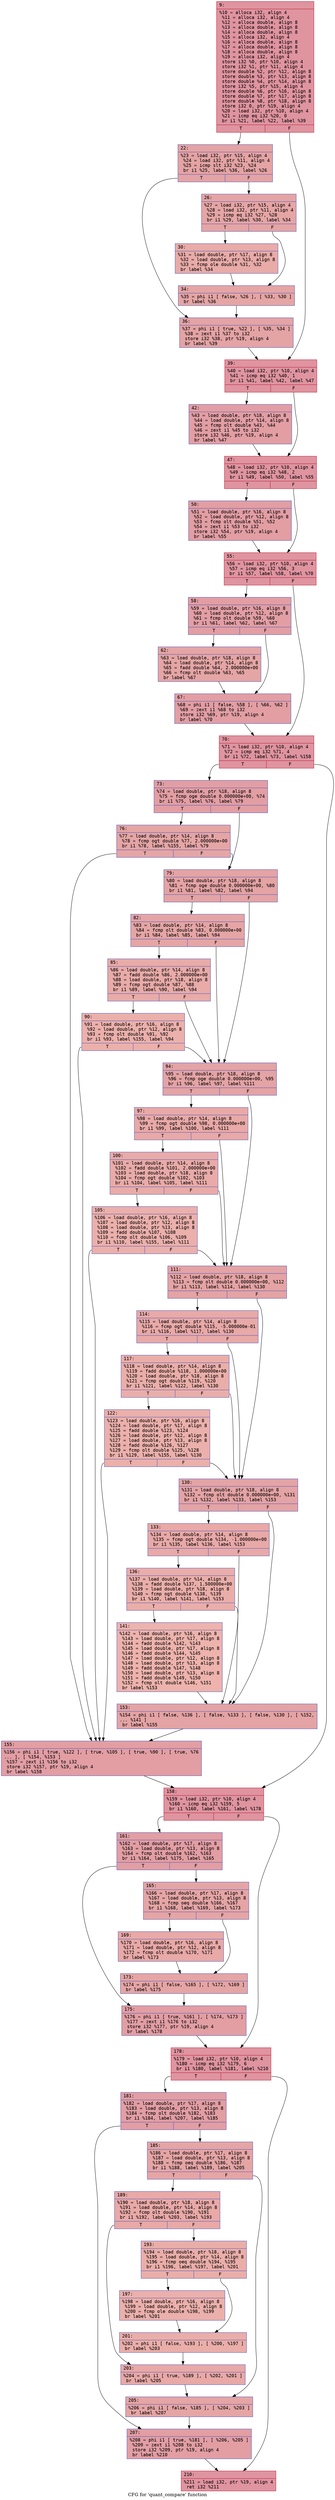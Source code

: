 digraph "CFG for 'quant_compare' function" {
	label="CFG for 'quant_compare' function";

	Node0x6000006293b0 [shape=record,color="#b70d28ff", style=filled, fillcolor="#b70d2870" fontname="Courier",label="{9:\l|  %10 = alloca i32, align 4\l  %11 = alloca i32, align 4\l  %12 = alloca double, align 8\l  %13 = alloca double, align 8\l  %14 = alloca double, align 8\l  %15 = alloca i32, align 4\l  %16 = alloca double, align 8\l  %17 = alloca double, align 8\l  %18 = alloca double, align 8\l  %19 = alloca i32, align 4\l  store i32 %0, ptr %10, align 4\l  store i32 %1, ptr %11, align 4\l  store double %2, ptr %12, align 8\l  store double %3, ptr %13, align 8\l  store double %4, ptr %14, align 8\l  store i32 %5, ptr %15, align 4\l  store double %6, ptr %16, align 8\l  store double %7, ptr %17, align 8\l  store double %8, ptr %18, align 8\l  store i32 0, ptr %19, align 4\l  %20 = load i32, ptr %10, align 4\l  %21 = icmp eq i32 %20, 0\l  br i1 %21, label %22, label %39\l|{<s0>T|<s1>F}}"];
	Node0x6000006293b0:s0 -> Node0x600000629590[tooltip="9 -> 22\nProbability 37.50%" ];
	Node0x6000006293b0:s1 -> Node0x600000629720[tooltip="9 -> 39\nProbability 62.50%" ];
	Node0x600000629590 [shape=record,color="#3d50c3ff", style=filled, fillcolor="#c32e3170" fontname="Courier",label="{22:\l|  %23 = load i32, ptr %15, align 4\l  %24 = load i32, ptr %11, align 4\l  %25 = icmp slt i32 %23, %24\l  br i1 %25, label %36, label %26\l|{<s0>T|<s1>F}}"];
	Node0x600000629590:s0 -> Node0x6000006296d0[tooltip="22 -> 36\nProbability 50.00%" ];
	Node0x600000629590:s1 -> Node0x6000006295e0[tooltip="22 -> 26\nProbability 50.00%" ];
	Node0x6000006295e0 [shape=record,color="#3d50c3ff", style=filled, fillcolor="#c5333470" fontname="Courier",label="{26:\l|  %27 = load i32, ptr %15, align 4\l  %28 = load i32, ptr %11, align 4\l  %29 = icmp eq i32 %27, %28\l  br i1 %29, label %30, label %34\l|{<s0>T|<s1>F}}"];
	Node0x6000006295e0:s0 -> Node0x600000629630[tooltip="26 -> 30\nProbability 50.00%" ];
	Node0x6000006295e0:s1 -> Node0x600000629680[tooltip="26 -> 34\nProbability 50.00%" ];
	Node0x600000629630 [shape=record,color="#3d50c3ff", style=filled, fillcolor="#cc403a70" fontname="Courier",label="{30:\l|  %31 = load double, ptr %17, align 8\l  %32 = load double, ptr %13, align 8\l  %33 = fcmp ole double %31, %32\l  br label %34\l}"];
	Node0x600000629630 -> Node0x600000629680[tooltip="30 -> 34\nProbability 100.00%" ];
	Node0x600000629680 [shape=record,color="#3d50c3ff", style=filled, fillcolor="#c5333470" fontname="Courier",label="{34:\l|  %35 = phi i1 [ false, %26 ], [ %33, %30 ]\l  br label %36\l}"];
	Node0x600000629680 -> Node0x6000006296d0[tooltip="34 -> 36\nProbability 100.00%" ];
	Node0x6000006296d0 [shape=record,color="#3d50c3ff", style=filled, fillcolor="#c32e3170" fontname="Courier",label="{36:\l|  %37 = phi i1 [ true, %22 ], [ %35, %34 ]\l  %38 = zext i1 %37 to i32\l  store i32 %38, ptr %19, align 4\l  br label %39\l}"];
	Node0x6000006296d0 -> Node0x600000629720[tooltip="36 -> 39\nProbability 100.00%" ];
	Node0x600000629720 [shape=record,color="#b70d28ff", style=filled, fillcolor="#b70d2870" fontname="Courier",label="{39:\l|  %40 = load i32, ptr %10, align 4\l  %41 = icmp eq i32 %40, 1\l  br i1 %41, label %42, label %47\l|{<s0>T|<s1>F}}"];
	Node0x600000629720:s0 -> Node0x600000629770[tooltip="39 -> 42\nProbability 50.00%" ];
	Node0x600000629720:s1 -> Node0x6000006297c0[tooltip="39 -> 47\nProbability 50.00%" ];
	Node0x600000629770 [shape=record,color="#3d50c3ff", style=filled, fillcolor="#be242e70" fontname="Courier",label="{42:\l|  %43 = load double, ptr %18, align 8\l  %44 = load double, ptr %14, align 8\l  %45 = fcmp olt double %43, %44\l  %46 = zext i1 %45 to i32\l  store i32 %46, ptr %19, align 4\l  br label %47\l}"];
	Node0x600000629770 -> Node0x6000006297c0[tooltip="42 -> 47\nProbability 100.00%" ];
	Node0x6000006297c0 [shape=record,color="#b70d28ff", style=filled, fillcolor="#b70d2870" fontname="Courier",label="{47:\l|  %48 = load i32, ptr %10, align 4\l  %49 = icmp eq i32 %48, 2\l  br i1 %49, label %50, label %55\l|{<s0>T|<s1>F}}"];
	Node0x6000006297c0:s0 -> Node0x600000629810[tooltip="47 -> 50\nProbability 50.00%" ];
	Node0x6000006297c0:s1 -> Node0x600000629860[tooltip="47 -> 55\nProbability 50.00%" ];
	Node0x600000629810 [shape=record,color="#3d50c3ff", style=filled, fillcolor="#be242e70" fontname="Courier",label="{50:\l|  %51 = load double, ptr %16, align 8\l  %52 = load double, ptr %12, align 8\l  %53 = fcmp olt double %51, %52\l  %54 = zext i1 %53 to i32\l  store i32 %54, ptr %19, align 4\l  br label %55\l}"];
	Node0x600000629810 -> Node0x600000629860[tooltip="50 -> 55\nProbability 100.00%" ];
	Node0x600000629860 [shape=record,color="#b70d28ff", style=filled, fillcolor="#b70d2870" fontname="Courier",label="{55:\l|  %56 = load i32, ptr %10, align 4\l  %57 = icmp eq i32 %56, 3\l  br i1 %57, label %58, label %70\l|{<s0>T|<s1>F}}"];
	Node0x600000629860:s0 -> Node0x6000006298b0[tooltip="55 -> 58\nProbability 50.00%" ];
	Node0x600000629860:s1 -> Node0x6000006299a0[tooltip="55 -> 70\nProbability 50.00%" ];
	Node0x6000006298b0 [shape=record,color="#3d50c3ff", style=filled, fillcolor="#be242e70" fontname="Courier",label="{58:\l|  %59 = load double, ptr %16, align 8\l  %60 = load double, ptr %12, align 8\l  %61 = fcmp olt double %59, %60\l  br i1 %61, label %62, label %67\l|{<s0>T|<s1>F}}"];
	Node0x6000006298b0:s0 -> Node0x600000629900[tooltip="58 -> 62\nProbability 50.00%" ];
	Node0x6000006298b0:s1 -> Node0x600000629950[tooltip="58 -> 67\nProbability 50.00%" ];
	Node0x600000629900 [shape=record,color="#3d50c3ff", style=filled, fillcolor="#c5333470" fontname="Courier",label="{62:\l|  %63 = load double, ptr %18, align 8\l  %64 = load double, ptr %14, align 8\l  %65 = fadd double %64, 2.000000e+00\l  %66 = fcmp olt double %63, %65\l  br label %67\l}"];
	Node0x600000629900 -> Node0x600000629950[tooltip="62 -> 67\nProbability 100.00%" ];
	Node0x600000629950 [shape=record,color="#3d50c3ff", style=filled, fillcolor="#be242e70" fontname="Courier",label="{67:\l|  %68 = phi i1 [ false, %58 ], [ %66, %62 ]\l  %69 = zext i1 %68 to i32\l  store i32 %69, ptr %19, align 4\l  br label %70\l}"];
	Node0x600000629950 -> Node0x6000006299a0[tooltip="67 -> 70\nProbability 100.00%" ];
	Node0x6000006299a0 [shape=record,color="#b70d28ff", style=filled, fillcolor="#b70d2870" fontname="Courier",label="{70:\l|  %71 = load i32, ptr %10, align 4\l  %72 = icmp eq i32 %71, 4\l  br i1 %72, label %73, label %158\l|{<s0>T|<s1>F}}"];
	Node0x6000006299a0:s0 -> Node0x6000006299f0[tooltip="70 -> 73\nProbability 50.00%" ];
	Node0x6000006299a0:s1 -> Node0x60000062a030[tooltip="70 -> 158\nProbability 50.00%" ];
	Node0x6000006299f0 [shape=record,color="#3d50c3ff", style=filled, fillcolor="#be242e70" fontname="Courier",label="{73:\l|  %74 = load double, ptr %18, align 8\l  %75 = fcmp oge double 0.000000e+00, %74\l  br i1 %75, label %76, label %79\l|{<s0>T|<s1>F}}"];
	Node0x6000006299f0:s0 -> Node0x600000629a40[tooltip="73 -> 76\nProbability 50.00%" ];
	Node0x6000006299f0:s1 -> Node0x600000629a90[tooltip="73 -> 79\nProbability 50.00%" ];
	Node0x600000629a40 [shape=record,color="#3d50c3ff", style=filled, fillcolor="#c5333470" fontname="Courier",label="{76:\l|  %77 = load double, ptr %14, align 8\l  %78 = fcmp ogt double %77, 2.000000e+00\l  br i1 %78, label %155, label %79\l|{<s0>T|<s1>F}}"];
	Node0x600000629a40:s0 -> Node0x600000629fe0[tooltip="76 -> 155\nProbability 50.00%" ];
	Node0x600000629a40:s1 -> Node0x600000629a90[tooltip="76 -> 79\nProbability 50.00%" ];
	Node0x600000629a90 [shape=record,color="#3d50c3ff", style=filled, fillcolor="#c32e3170" fontname="Courier",label="{79:\l|  %80 = load double, ptr %18, align 8\l  %81 = fcmp oge double 0.000000e+00, %80\l  br i1 %81, label %82, label %94\l|{<s0>T|<s1>F}}"];
	Node0x600000629a90:s0 -> Node0x600000629ae0[tooltip="79 -> 82\nProbability 50.00%" ];
	Node0x600000629a90:s1 -> Node0x600000629bd0[tooltip="79 -> 94\nProbability 50.00%" ];
	Node0x600000629ae0 [shape=record,color="#3d50c3ff", style=filled, fillcolor="#c5333470" fontname="Courier",label="{82:\l|  %83 = load double, ptr %14, align 8\l  %84 = fcmp olt double %83, 0.000000e+00\l  br i1 %84, label %85, label %94\l|{<s0>T|<s1>F}}"];
	Node0x600000629ae0:s0 -> Node0x600000629b30[tooltip="82 -> 85\nProbability 50.00%" ];
	Node0x600000629ae0:s1 -> Node0x600000629bd0[tooltip="82 -> 94\nProbability 50.00%" ];
	Node0x600000629b30 [shape=record,color="#3d50c3ff", style=filled, fillcolor="#cc403a70" fontname="Courier",label="{85:\l|  %86 = load double, ptr %14, align 8\l  %87 = fadd double %86, 2.000000e+00\l  %88 = load double, ptr %18, align 8\l  %89 = fcmp ogt double %87, %88\l  br i1 %89, label %90, label %94\l|{<s0>T|<s1>F}}"];
	Node0x600000629b30:s0 -> Node0x600000629b80[tooltip="85 -> 90\nProbability 50.00%" ];
	Node0x600000629b30:s1 -> Node0x600000629bd0[tooltip="85 -> 94\nProbability 50.00%" ];
	Node0x600000629b80 [shape=record,color="#3d50c3ff", style=filled, fillcolor="#d24b4070" fontname="Courier",label="{90:\l|  %91 = load double, ptr %16, align 8\l  %92 = load double, ptr %12, align 8\l  %93 = fcmp olt double %91, %92\l  br i1 %93, label %155, label %94\l|{<s0>T|<s1>F}}"];
	Node0x600000629b80:s0 -> Node0x600000629fe0[tooltip="90 -> 155\nProbability 50.00%" ];
	Node0x600000629b80:s1 -> Node0x600000629bd0[tooltip="90 -> 94\nProbability 50.00%" ];
	Node0x600000629bd0 [shape=record,color="#3d50c3ff", style=filled, fillcolor="#c32e3170" fontname="Courier",label="{94:\l|  %95 = load double, ptr %18, align 8\l  %96 = fcmp oge double 0.000000e+00, %95\l  br i1 %96, label %97, label %111\l|{<s0>T|<s1>F}}"];
	Node0x600000629bd0:s0 -> Node0x600000629c20[tooltip="94 -> 97\nProbability 50.00%" ];
	Node0x600000629bd0:s1 -> Node0x600000629d10[tooltip="94 -> 111\nProbability 50.00%" ];
	Node0x600000629c20 [shape=record,color="#3d50c3ff", style=filled, fillcolor="#ca3b3770" fontname="Courier",label="{97:\l|  %98 = load double, ptr %14, align 8\l  %99 = fcmp ogt double %98, 0.000000e+00\l  br i1 %99, label %100, label %111\l|{<s0>T|<s1>F}}"];
	Node0x600000629c20:s0 -> Node0x600000629c70[tooltip="97 -> 100\nProbability 50.00%" ];
	Node0x600000629c20:s1 -> Node0x600000629d10[tooltip="97 -> 111\nProbability 50.00%" ];
	Node0x600000629c70 [shape=record,color="#3d50c3ff", style=filled, fillcolor="#cc403a70" fontname="Courier",label="{100:\l|  %101 = load double, ptr %14, align 8\l  %102 = fadd double %101, 2.000000e+00\l  %103 = load double, ptr %18, align 8\l  %104 = fcmp ogt double %102, %103\l  br i1 %104, label %105, label %111\l|{<s0>T|<s1>F}}"];
	Node0x600000629c70:s0 -> Node0x600000629cc0[tooltip="100 -> 105\nProbability 50.00%" ];
	Node0x600000629c70:s1 -> Node0x600000629d10[tooltip="100 -> 111\nProbability 50.00%" ];
	Node0x600000629cc0 [shape=record,color="#3d50c3ff", style=filled, fillcolor="#d24b4070" fontname="Courier",label="{105:\l|  %106 = load double, ptr %16, align 8\l  %107 = load double, ptr %12, align 8\l  %108 = load double, ptr %13, align 8\l  %109 = fadd double %107, %108\l  %110 = fcmp olt double %106, %109\l  br i1 %110, label %155, label %111\l|{<s0>T|<s1>F}}"];
	Node0x600000629cc0:s0 -> Node0x600000629fe0[tooltip="105 -> 155\nProbability 50.00%" ];
	Node0x600000629cc0:s1 -> Node0x600000629d10[tooltip="105 -> 111\nProbability 50.00%" ];
	Node0x600000629d10 [shape=record,color="#3d50c3ff", style=filled, fillcolor="#c32e3170" fontname="Courier",label="{111:\l|  %112 = load double, ptr %18, align 8\l  %113 = fcmp olt double 0.000000e+00, %112\l  br i1 %113, label %114, label %130\l|{<s0>T|<s1>F}}"];
	Node0x600000629d10:s0 -> Node0x600000629d60[tooltip="111 -> 114\nProbability 50.00%" ];
	Node0x600000629d10:s1 -> Node0x600000629e50[tooltip="111 -> 130\nProbability 50.00%" ];
	Node0x600000629d60 [shape=record,color="#3d50c3ff", style=filled, fillcolor="#ca3b3770" fontname="Courier",label="{114:\l|  %115 = load double, ptr %14, align 8\l  %116 = fcmp ogt double %115, -5.000000e-01\l  br i1 %116, label %117, label %130\l|{<s0>T|<s1>F}}"];
	Node0x600000629d60:s0 -> Node0x600000629db0[tooltip="114 -> 117\nProbability 50.00%" ];
	Node0x600000629d60:s1 -> Node0x600000629e50[tooltip="114 -> 130\nProbability 50.00%" ];
	Node0x600000629db0 [shape=record,color="#3d50c3ff", style=filled, fillcolor="#d0473d70" fontname="Courier",label="{117:\l|  %118 = load double, ptr %14, align 8\l  %119 = fadd double %118, 1.000000e+00\l  %120 = load double, ptr %18, align 8\l  %121 = fcmp ogt double %119, %120\l  br i1 %121, label %122, label %130\l|{<s0>T|<s1>F}}"];
	Node0x600000629db0:s0 -> Node0x600000629e00[tooltip="117 -> 122\nProbability 50.00%" ];
	Node0x600000629db0:s1 -> Node0x600000629e50[tooltip="117 -> 130\nProbability 50.00%" ];
	Node0x600000629e00 [shape=record,color="#3d50c3ff", style=filled, fillcolor="#d24b4070" fontname="Courier",label="{122:\l|  %123 = load double, ptr %16, align 8\l  %124 = load double, ptr %17, align 8\l  %125 = fadd double %123, %124\l  %126 = load double, ptr %12, align 8\l  %127 = load double, ptr %13, align 8\l  %128 = fadd double %126, %127\l  %129 = fcmp olt double %125, %128\l  br i1 %129, label %155, label %130\l|{<s0>T|<s1>F}}"];
	Node0x600000629e00:s0 -> Node0x600000629fe0[tooltip="122 -> 155\nProbability 50.00%" ];
	Node0x600000629e00:s1 -> Node0x600000629e50[tooltip="122 -> 130\nProbability 50.00%" ];
	Node0x600000629e50 [shape=record,color="#3d50c3ff", style=filled, fillcolor="#c32e3170" fontname="Courier",label="{130:\l|  %131 = load double, ptr %18, align 8\l  %132 = fcmp olt double 0.000000e+00, %131\l  br i1 %132, label %133, label %153\l|{<s0>T|<s1>F}}"];
	Node0x600000629e50:s0 -> Node0x600000629ea0[tooltip="130 -> 133\nProbability 50.00%" ];
	Node0x600000629e50:s1 -> Node0x600000629f90[tooltip="130 -> 153\nProbability 50.00%" ];
	Node0x600000629ea0 [shape=record,color="#3d50c3ff", style=filled, fillcolor="#ca3b3770" fontname="Courier",label="{133:\l|  %134 = load double, ptr %14, align 8\l  %135 = fcmp ogt double %134, -1.000000e+00\l  br i1 %135, label %136, label %153\l|{<s0>T|<s1>F}}"];
	Node0x600000629ea0:s0 -> Node0x600000629ef0[tooltip="133 -> 136\nProbability 50.00%" ];
	Node0x600000629ea0:s1 -> Node0x600000629f90[tooltip="133 -> 153\nProbability 50.00%" ];
	Node0x600000629ef0 [shape=record,color="#3d50c3ff", style=filled, fillcolor="#d0473d70" fontname="Courier",label="{136:\l|  %137 = load double, ptr %14, align 8\l  %138 = fadd double %137, 1.500000e+00\l  %139 = load double, ptr %18, align 8\l  %140 = fcmp ogt double %138, %139\l  br i1 %140, label %141, label %153\l|{<s0>T|<s1>F}}"];
	Node0x600000629ef0:s0 -> Node0x600000629f40[tooltip="136 -> 141\nProbability 50.00%" ];
	Node0x600000629ef0:s1 -> Node0x600000629f90[tooltip="136 -> 153\nProbability 50.00%" ];
	Node0x600000629f40 [shape=record,color="#3d50c3ff", style=filled, fillcolor="#d6524470" fontname="Courier",label="{141:\l|  %142 = load double, ptr %16, align 8\l  %143 = load double, ptr %17, align 8\l  %144 = fadd double %142, %143\l  %145 = load double, ptr %17, align 8\l  %146 = fadd double %144, %145\l  %147 = load double, ptr %12, align 8\l  %148 = load double, ptr %13, align 8\l  %149 = fadd double %147, %148\l  %150 = load double, ptr %13, align 8\l  %151 = fadd double %149, %150\l  %152 = fcmp olt double %146, %151\l  br label %153\l}"];
	Node0x600000629f40 -> Node0x600000629f90[tooltip="141 -> 153\nProbability 100.00%" ];
	Node0x600000629f90 [shape=record,color="#3d50c3ff", style=filled, fillcolor="#c32e3170" fontname="Courier",label="{153:\l|  %154 = phi i1 [ false, %136 ], [ false, %133 ], [ false, %130 ], [ %152,\l... %141 ]\l  br label %155\l}"];
	Node0x600000629f90 -> Node0x600000629fe0[tooltip="153 -> 155\nProbability 100.00%" ];
	Node0x600000629fe0 [shape=record,color="#3d50c3ff", style=filled, fillcolor="#be242e70" fontname="Courier",label="{155:\l|  %156 = phi i1 [ true, %122 ], [ true, %105 ], [ true, %90 ], [ true, %76\l... ], [ %154, %153 ]\l  %157 = zext i1 %156 to i32\l  store i32 %157, ptr %19, align 4\l  br label %158\l}"];
	Node0x600000629fe0 -> Node0x60000062a030[tooltip="155 -> 158\nProbability 100.00%" ];
	Node0x60000062a030 [shape=record,color="#b70d28ff", style=filled, fillcolor="#b70d2870" fontname="Courier",label="{158:\l|  %159 = load i32, ptr %10, align 4\l  %160 = icmp eq i32 %159, 5\l  br i1 %160, label %161, label %178\l|{<s0>T|<s1>F}}"];
	Node0x60000062a030:s0 -> Node0x60000062a080[tooltip="158 -> 161\nProbability 50.00%" ];
	Node0x60000062a030:s1 -> Node0x60000062a210[tooltip="158 -> 178\nProbability 50.00%" ];
	Node0x60000062a080 [shape=record,color="#3d50c3ff", style=filled, fillcolor="#be242e70" fontname="Courier",label="{161:\l|  %162 = load double, ptr %17, align 8\l  %163 = load double, ptr %13, align 8\l  %164 = fcmp olt double %162, %163\l  br i1 %164, label %175, label %165\l|{<s0>T|<s1>F}}"];
	Node0x60000062a080:s0 -> Node0x60000062a1c0[tooltip="161 -> 175\nProbability 50.00%" ];
	Node0x60000062a080:s1 -> Node0x60000062a0d0[tooltip="161 -> 165\nProbability 50.00%" ];
	Node0x60000062a0d0 [shape=record,color="#3d50c3ff", style=filled, fillcolor="#c5333470" fontname="Courier",label="{165:\l|  %166 = load double, ptr %17, align 8\l  %167 = load double, ptr %13, align 8\l  %168 = fcmp oeq double %166, %167\l  br i1 %168, label %169, label %173\l|{<s0>T|<s1>F}}"];
	Node0x60000062a0d0:s0 -> Node0x60000062a120[tooltip="165 -> 169\nProbability 62.50%" ];
	Node0x60000062a0d0:s1 -> Node0x60000062a170[tooltip="165 -> 173\nProbability 37.50%" ];
	Node0x60000062a120 [shape=record,color="#3d50c3ff", style=filled, fillcolor="#ca3b3770" fontname="Courier",label="{169:\l|  %170 = load double, ptr %16, align 8\l  %171 = load double, ptr %12, align 8\l  %172 = fcmp olt double %170, %171\l  br label %173\l}"];
	Node0x60000062a120 -> Node0x60000062a170[tooltip="169 -> 173\nProbability 100.00%" ];
	Node0x60000062a170 [shape=record,color="#3d50c3ff", style=filled, fillcolor="#c5333470" fontname="Courier",label="{173:\l|  %174 = phi i1 [ false, %165 ], [ %172, %169 ]\l  br label %175\l}"];
	Node0x60000062a170 -> Node0x60000062a1c0[tooltip="173 -> 175\nProbability 100.00%" ];
	Node0x60000062a1c0 [shape=record,color="#3d50c3ff", style=filled, fillcolor="#be242e70" fontname="Courier",label="{175:\l|  %176 = phi i1 [ true, %161 ], [ %174, %173 ]\l  %177 = zext i1 %176 to i32\l  store i32 %177, ptr %19, align 4\l  br label %178\l}"];
	Node0x60000062a1c0 -> Node0x60000062a210[tooltip="175 -> 178\nProbability 100.00%" ];
	Node0x60000062a210 [shape=record,color="#b70d28ff", style=filled, fillcolor="#b70d2870" fontname="Courier",label="{178:\l|  %179 = load i32, ptr %10, align 4\l  %180 = icmp eq i32 %179, 6\l  br i1 %180, label %181, label %210\l|{<s0>T|<s1>F}}"];
	Node0x60000062a210:s0 -> Node0x60000062a260[tooltip="178 -> 181\nProbability 50.00%" ];
	Node0x60000062a210:s1 -> Node0x60000062a530[tooltip="178 -> 210\nProbability 50.00%" ];
	Node0x60000062a260 [shape=record,color="#3d50c3ff", style=filled, fillcolor="#be242e70" fontname="Courier",label="{181:\l|  %182 = load double, ptr %17, align 8\l  %183 = load double, ptr %13, align 8\l  %184 = fcmp olt double %182, %183\l  br i1 %184, label %207, label %185\l|{<s0>T|<s1>F}}"];
	Node0x60000062a260:s0 -> Node0x60000062a4e0[tooltip="181 -> 207\nProbability 50.00%" ];
	Node0x60000062a260:s1 -> Node0x60000062a2b0[tooltip="181 -> 185\nProbability 50.00%" ];
	Node0x60000062a2b0 [shape=record,color="#3d50c3ff", style=filled, fillcolor="#c5333470" fontname="Courier",label="{185:\l|  %186 = load double, ptr %17, align 8\l  %187 = load double, ptr %13, align 8\l  %188 = fcmp oeq double %186, %187\l  br i1 %188, label %189, label %205\l|{<s0>T|<s1>F}}"];
	Node0x60000062a2b0:s0 -> Node0x60000062a300[tooltip="185 -> 189\nProbability 62.50%" ];
	Node0x60000062a2b0:s1 -> Node0x60000062a490[tooltip="185 -> 205\nProbability 37.50%" ];
	Node0x60000062a300 [shape=record,color="#3d50c3ff", style=filled, fillcolor="#ca3b3770" fontname="Courier",label="{189:\l|  %190 = load double, ptr %18, align 8\l  %191 = load double, ptr %14, align 8\l  %192 = fcmp olt double %190, %191\l  br i1 %192, label %203, label %193\l|{<s0>T|<s1>F}}"];
	Node0x60000062a300:s0 -> Node0x60000062a440[tooltip="189 -> 203\nProbability 50.00%" ];
	Node0x60000062a300:s1 -> Node0x60000062a350[tooltip="189 -> 193\nProbability 50.00%" ];
	Node0x60000062a350 [shape=record,color="#3d50c3ff", style=filled, fillcolor="#d0473d70" fontname="Courier",label="{193:\l|  %194 = load double, ptr %18, align 8\l  %195 = load double, ptr %14, align 8\l  %196 = fcmp oeq double %194, %195\l  br i1 %196, label %197, label %201\l|{<s0>T|<s1>F}}"];
	Node0x60000062a350:s0 -> Node0x60000062a3a0[tooltip="193 -> 197\nProbability 62.50%" ];
	Node0x60000062a350:s1 -> Node0x60000062a3f0[tooltip="193 -> 201\nProbability 37.50%" ];
	Node0x60000062a3a0 [shape=record,color="#3d50c3ff", style=filled, fillcolor="#d24b4070" fontname="Courier",label="{197:\l|  %198 = load double, ptr %16, align 8\l  %199 = load double, ptr %12, align 8\l  %200 = fcmp ole double %198, %199\l  br label %201\l}"];
	Node0x60000062a3a0 -> Node0x60000062a3f0[tooltip="197 -> 201\nProbability 100.00%" ];
	Node0x60000062a3f0 [shape=record,color="#3d50c3ff", style=filled, fillcolor="#d0473d70" fontname="Courier",label="{201:\l|  %202 = phi i1 [ false, %193 ], [ %200, %197 ]\l  br label %203\l}"];
	Node0x60000062a3f0 -> Node0x60000062a440[tooltip="201 -> 203\nProbability 100.00%" ];
	Node0x60000062a440 [shape=record,color="#3d50c3ff", style=filled, fillcolor="#ca3b3770" fontname="Courier",label="{203:\l|  %204 = phi i1 [ true, %189 ], [ %202, %201 ]\l  br label %205\l}"];
	Node0x60000062a440 -> Node0x60000062a490[tooltip="203 -> 205\nProbability 100.00%" ];
	Node0x60000062a490 [shape=record,color="#3d50c3ff", style=filled, fillcolor="#c5333470" fontname="Courier",label="{205:\l|  %206 = phi i1 [ false, %185 ], [ %204, %203 ]\l  br label %207\l}"];
	Node0x60000062a490 -> Node0x60000062a4e0[tooltip="205 -> 207\nProbability 100.00%" ];
	Node0x60000062a4e0 [shape=record,color="#3d50c3ff", style=filled, fillcolor="#be242e70" fontname="Courier",label="{207:\l|  %208 = phi i1 [ true, %181 ], [ %206, %205 ]\l  %209 = zext i1 %208 to i32\l  store i32 %209, ptr %19, align 4\l  br label %210\l}"];
	Node0x60000062a4e0 -> Node0x60000062a530[tooltip="207 -> 210\nProbability 100.00%" ];
	Node0x60000062a530 [shape=record,color="#b70d28ff", style=filled, fillcolor="#b70d2870" fontname="Courier",label="{210:\l|  %211 = load i32, ptr %19, align 4\l  ret i32 %211\l}"];
}
